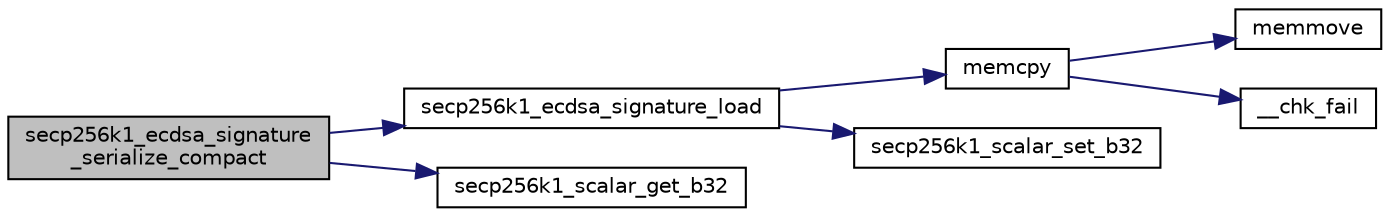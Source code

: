 digraph "secp256k1_ecdsa_signature_serialize_compact"
{
  edge [fontname="Helvetica",fontsize="10",labelfontname="Helvetica",labelfontsize="10"];
  node [fontname="Helvetica",fontsize="10",shape=record];
  rankdir="LR";
  Node1763 [label="secp256k1_ecdsa_signature\l_serialize_compact",height=0.2,width=0.4,color="black", fillcolor="grey75", style="filled", fontcolor="black"];
  Node1763 -> Node1764 [color="midnightblue",fontsize="10",style="solid",fontname="Helvetica"];
  Node1764 [label="secp256k1_ecdsa_signature_load",height=0.2,width=0.4,color="black", fillcolor="white", style="filled",URL="$d1/d8c/secp256k1_8c.html#af2027241c9dfc85fa5b6a3bb5fe41d18"];
  Node1764 -> Node1765 [color="midnightblue",fontsize="10",style="solid",fontname="Helvetica"];
  Node1765 [label="memcpy",height=0.2,width=0.4,color="black", fillcolor="white", style="filled",URL="$d5/d9f/glibc__compat_8cpp.html#a0f46826ab0466591e136db24394923cf"];
  Node1765 -> Node1766 [color="midnightblue",fontsize="10",style="solid",fontname="Helvetica"];
  Node1766 [label="memmove",height=0.2,width=0.4,color="black", fillcolor="white", style="filled",URL="$d5/d9f/glibc__compat_8cpp.html#a9778d49e9029dd75bc53ecbbf9f5e9a1"];
  Node1765 -> Node1767 [color="midnightblue",fontsize="10",style="solid",fontname="Helvetica"];
  Node1767 [label="__chk_fail",height=0.2,width=0.4,color="black", fillcolor="white", style="filled",URL="$d5/d9f/glibc__compat_8cpp.html#a424ac71631da5ada2976630ff67051d1"];
  Node1764 -> Node1768 [color="midnightblue",fontsize="10",style="solid",fontname="Helvetica"];
  Node1768 [label="secp256k1_scalar_set_b32",height=0.2,width=0.4,color="black", fillcolor="white", style="filled",URL="$db/d94/scalar_8h.html#a25cc2d45ae1d1765d07c3313cdf46fa0",tooltip="Set a scalar from a big endian byte array. "];
  Node1763 -> Node1769 [color="midnightblue",fontsize="10",style="solid",fontname="Helvetica"];
  Node1769 [label="secp256k1_scalar_get_b32",height=0.2,width=0.4,color="black", fillcolor="white", style="filled",URL="$db/d94/scalar_8h.html#a4fa08f8af5a23f505b44c9ef1bec1831",tooltip="Convert a scalar to a byte array. "];
}
